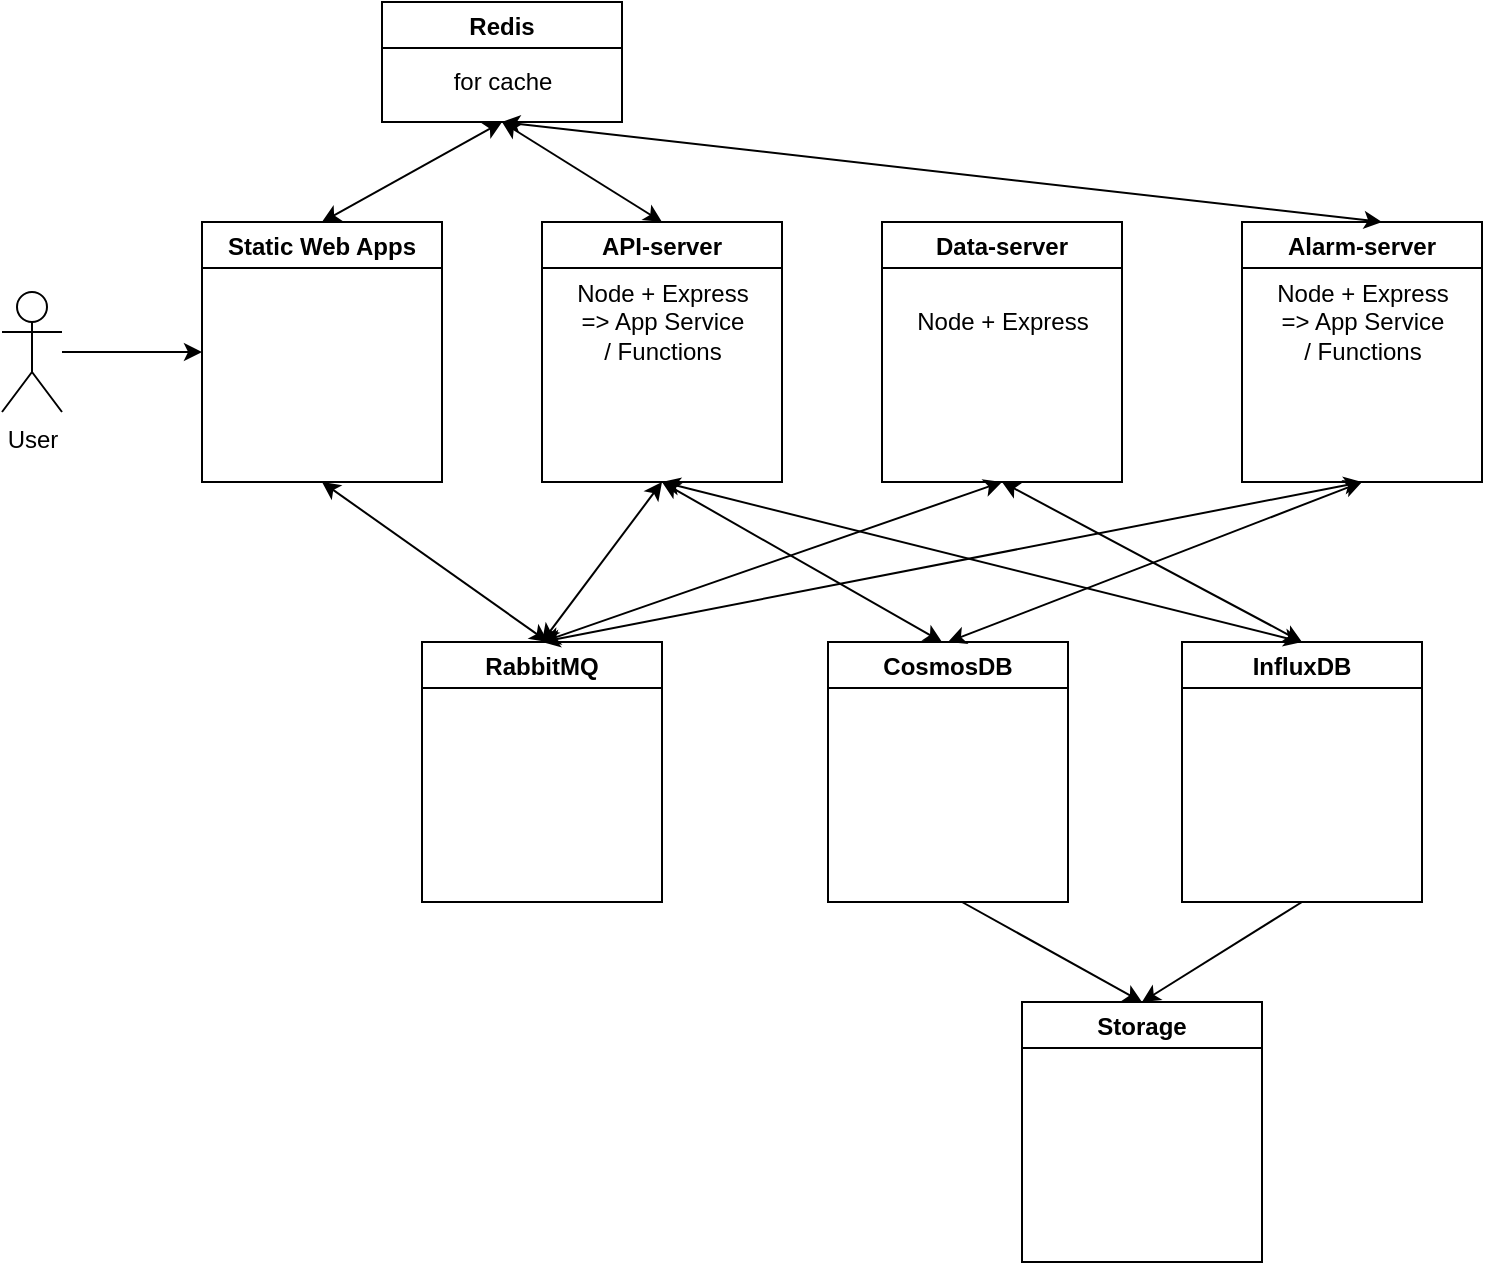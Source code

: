 <mxfile version="14.9.3" type="github">
  <diagram id="OFISlrnKLpWPtDzpPDcQ" name="Page-1">
    <mxGraphModel dx="1422" dy="762" grid="1" gridSize="10" guides="1" tooltips="1" connect="1" arrows="1" fold="1" page="1" pageScale="1" pageWidth="827" pageHeight="1169" math="0" shadow="0">
      <root>
        <mxCell id="0" />
        <mxCell id="1" parent="0" />
        <mxCell id="wEHBRAMho83SRR6PWmGS-2" value="API-server" style="swimlane;" vertex="1" parent="1">
          <mxGeometry x="300" y="210" width="120" height="130" as="geometry" />
        </mxCell>
        <mxCell id="wEHBRAMho83SRR6PWmGS-3" value="Data-server" style="swimlane;" vertex="1" parent="1">
          <mxGeometry x="470" y="210" width="120" height="130" as="geometry" />
        </mxCell>
        <mxCell id="wEHBRAMho83SRR6PWmGS-4" value="Static Web Apps" style="swimlane;" vertex="1" parent="1">
          <mxGeometry x="130" y="210" width="120" height="130" as="geometry" />
        </mxCell>
        <mxCell id="wEHBRAMho83SRR6PWmGS-5" value="RabbitMQ" style="swimlane;" vertex="1" parent="1">
          <mxGeometry x="240" y="420" width="120" height="130" as="geometry" />
        </mxCell>
        <mxCell id="wEHBRAMho83SRR6PWmGS-6" value="CosmosDB" style="swimlane;" vertex="1" parent="1">
          <mxGeometry x="443" y="420" width="120" height="130" as="geometry" />
        </mxCell>
        <mxCell id="wEHBRAMho83SRR6PWmGS-7" value="InfluxDB" style="swimlane;" vertex="1" parent="1">
          <mxGeometry x="620" y="420" width="120" height="130" as="geometry" />
        </mxCell>
        <mxCell id="wEHBRAMho83SRR6PWmGS-8" value="Alarm-server" style="swimlane;" vertex="1" parent="1">
          <mxGeometry x="650" y="210" width="120" height="130" as="geometry" />
        </mxCell>
        <mxCell id="wEHBRAMho83SRR6PWmGS-9" value="Node + Express&lt;br&gt;=&amp;gt; App Service&lt;br&gt;/ Functions" style="text;html=1;align=center;verticalAlign=middle;resizable=0;points=[];autosize=1;strokeColor=none;" vertex="1" parent="1">
          <mxGeometry x="310" y="235" width="100" height="50" as="geometry" />
        </mxCell>
        <mxCell id="wEHBRAMho83SRR6PWmGS-10" value="Node + Express" style="text;html=1;align=center;verticalAlign=middle;resizable=0;points=[];autosize=1;strokeColor=none;" vertex="1" parent="1">
          <mxGeometry x="480" y="250" width="100" height="20" as="geometry" />
        </mxCell>
        <mxCell id="wEHBRAMho83SRR6PWmGS-11" value="Node + Express&lt;br&gt;=&amp;gt; App Service&lt;br&gt;/ Functions" style="text;html=1;align=center;verticalAlign=middle;resizable=0;points=[];autosize=1;strokeColor=none;" vertex="1" parent="1">
          <mxGeometry x="660" y="235" width="100" height="50" as="geometry" />
        </mxCell>
        <mxCell id="wEHBRAMho83SRR6PWmGS-12" value="" style="endArrow=classic;html=1;" edge="1" parent="1">
          <mxGeometry width="50" height="50" relative="1" as="geometry">
            <mxPoint x="510" y="550" as="sourcePoint" />
            <mxPoint x="600" y="600" as="targetPoint" />
          </mxGeometry>
        </mxCell>
        <mxCell id="wEHBRAMho83SRR6PWmGS-14" value="" style="endArrow=classic;html=1;exitX=0.5;exitY=1;exitDx=0;exitDy=0;startArrow=none;entryX=0.5;entryY=0;entryDx=0;entryDy=0;" edge="1" parent="1" source="wEHBRAMho83SRR6PWmGS-7" target="wEHBRAMho83SRR6PWmGS-1">
          <mxGeometry width="50" height="50" relative="1" as="geometry">
            <mxPoint x="610" y="550" as="sourcePoint" />
            <mxPoint x="600" y="630" as="targetPoint" />
          </mxGeometry>
        </mxCell>
        <mxCell id="wEHBRAMho83SRR6PWmGS-15" value="" style="endArrow=classic;startArrow=classic;html=1;entryX=0.5;entryY=1;entryDx=0;entryDy=0;exitX=0.5;exitY=0;exitDx=0;exitDy=0;" edge="1" parent="1" source="wEHBRAMho83SRR6PWmGS-7" target="wEHBRAMho83SRR6PWmGS-3">
          <mxGeometry width="50" height="50" relative="1" as="geometry">
            <mxPoint x="610" y="550" as="sourcePoint" />
            <mxPoint x="660" y="500" as="targetPoint" />
          </mxGeometry>
        </mxCell>
        <mxCell id="wEHBRAMho83SRR6PWmGS-17" value="" style="endArrow=classic;startArrow=classic;html=1;entryX=0.5;entryY=1;entryDx=0;entryDy=0;" edge="1" parent="1" target="wEHBRAMho83SRR6PWmGS-2">
          <mxGeometry width="50" height="50" relative="1" as="geometry">
            <mxPoint x="500" y="420" as="sourcePoint" />
            <mxPoint x="660" y="500" as="targetPoint" />
          </mxGeometry>
        </mxCell>
        <mxCell id="wEHBRAMho83SRR6PWmGS-18" value="" style="endArrow=classic;startArrow=classic;html=1;exitX=0.5;exitY=0;exitDx=0;exitDy=0;" edge="1" parent="1" source="wEHBRAMho83SRR6PWmGS-4">
          <mxGeometry width="50" height="50" relative="1" as="geometry">
            <mxPoint x="250" y="280" as="sourcePoint" />
            <mxPoint x="280" y="160" as="targetPoint" />
          </mxGeometry>
        </mxCell>
        <mxCell id="wEHBRAMho83SRR6PWmGS-19" value="" style="endArrow=classic;startArrow=classic;html=1;entryX=0.5;entryY=1;entryDx=0;entryDy=0;" edge="1" parent="1" target="wEHBRAMho83SRR6PWmGS-4">
          <mxGeometry width="50" height="50" relative="1" as="geometry">
            <mxPoint x="303" y="420" as="sourcePoint" />
            <mxPoint x="660" y="500" as="targetPoint" />
          </mxGeometry>
        </mxCell>
        <mxCell id="wEHBRAMho83SRR6PWmGS-21" value="User" style="shape=umlActor;verticalLabelPosition=bottom;verticalAlign=top;html=1;outlineConnect=0;" vertex="1" parent="1">
          <mxGeometry x="30" y="245" width="30" height="60" as="geometry" />
        </mxCell>
        <mxCell id="wEHBRAMho83SRR6PWmGS-22" value="" style="endArrow=classic;html=1;entryX=0;entryY=0.5;entryDx=0;entryDy=0;" edge="1" parent="1" source="wEHBRAMho83SRR6PWmGS-21" target="wEHBRAMho83SRR6PWmGS-4">
          <mxGeometry width="50" height="50" relative="1" as="geometry">
            <mxPoint x="60" y="270" as="sourcePoint" />
            <mxPoint x="660" y="500" as="targetPoint" />
          </mxGeometry>
        </mxCell>
        <mxCell id="wEHBRAMho83SRR6PWmGS-25" value="" style="endArrow=classic;startArrow=classic;html=1;exitX=0.5;exitY=0;exitDx=0;exitDy=0;entryX=0.5;entryY=1;entryDx=0;entryDy=0;" edge="1" parent="1" source="wEHBRAMho83SRR6PWmGS-5" target="wEHBRAMho83SRR6PWmGS-2">
          <mxGeometry width="50" height="50" relative="1" as="geometry">
            <mxPoint x="301.96" y="427.01" as="sourcePoint" />
            <mxPoint x="200" y="350" as="targetPoint" />
          </mxGeometry>
        </mxCell>
        <mxCell id="wEHBRAMho83SRR6PWmGS-26" value="" style="endArrow=classic;startArrow=classic;html=1;exitX=0.5;exitY=0;exitDx=0;exitDy=0;" edge="1" parent="1" source="wEHBRAMho83SRR6PWmGS-7">
          <mxGeometry width="50" height="50" relative="1" as="geometry">
            <mxPoint x="530" y="430" as="sourcePoint" />
            <mxPoint x="360" y="340" as="targetPoint" />
          </mxGeometry>
        </mxCell>
        <mxCell id="wEHBRAMho83SRR6PWmGS-27" value="" style="endArrow=classic;startArrow=classic;html=1;exitX=0.5;exitY=0;exitDx=0;exitDy=0;entryX=0.5;entryY=1;entryDx=0;entryDy=0;" edge="1" parent="1" source="wEHBRAMho83SRR6PWmGS-5" target="wEHBRAMho83SRR6PWmGS-3">
          <mxGeometry width="50" height="50" relative="1" as="geometry">
            <mxPoint x="310" y="430" as="sourcePoint" />
            <mxPoint x="370" y="350" as="targetPoint" />
          </mxGeometry>
        </mxCell>
        <mxCell id="wEHBRAMho83SRR6PWmGS-1" value="Storage" style="swimlane;" vertex="1" parent="1">
          <mxGeometry x="540" y="600" width="120" height="130" as="geometry" />
        </mxCell>
        <mxCell id="wEHBRAMho83SRR6PWmGS-29" value="" style="endArrow=classic;startArrow=classic;html=1;entryX=0.5;entryY=1;entryDx=0;entryDy=0;exitX=0.5;exitY=0;exitDx=0;exitDy=0;" edge="1" parent="1" source="wEHBRAMho83SRR6PWmGS-5" target="wEHBRAMho83SRR6PWmGS-8">
          <mxGeometry width="50" height="50" relative="1" as="geometry">
            <mxPoint x="690" y="430" as="sourcePoint" />
            <mxPoint x="540" y="350" as="targetPoint" />
          </mxGeometry>
        </mxCell>
        <mxCell id="wEHBRAMho83SRR6PWmGS-30" value="" style="endArrow=classic;startArrow=classic;html=1;exitX=0.5;exitY=0;exitDx=0;exitDy=0;" edge="1" parent="1" source="wEHBRAMho83SRR6PWmGS-6">
          <mxGeometry width="50" height="50" relative="1" as="geometry">
            <mxPoint x="520" y="420" as="sourcePoint" />
            <mxPoint x="710" y="340" as="targetPoint" />
          </mxGeometry>
        </mxCell>
        <mxCell id="wEHBRAMho83SRR6PWmGS-31" value="Redis" style="swimlane;" vertex="1" parent="1">
          <mxGeometry x="220" y="100" width="120" height="60" as="geometry" />
        </mxCell>
        <mxCell id="wEHBRAMho83SRR6PWmGS-32" value="" style="endArrow=classic;startArrow=classic;html=1;exitX=0.5;exitY=0;exitDx=0;exitDy=0;" edge="1" parent="1" source="wEHBRAMho83SRR6PWmGS-2">
          <mxGeometry width="50" height="50" relative="1" as="geometry">
            <mxPoint x="200" y="220" as="sourcePoint" />
            <mxPoint x="280" y="160" as="targetPoint" />
          </mxGeometry>
        </mxCell>
        <mxCell id="wEHBRAMho83SRR6PWmGS-33" value="" style="endArrow=classic;startArrow=classic;html=1;" edge="1" parent="1">
          <mxGeometry width="50" height="50" relative="1" as="geometry">
            <mxPoint x="720" y="210" as="sourcePoint" />
            <mxPoint x="280" y="160" as="targetPoint" />
          </mxGeometry>
        </mxCell>
        <mxCell id="wEHBRAMho83SRR6PWmGS-34" value="for cache" style="text;html=1;align=center;verticalAlign=middle;resizable=0;points=[];autosize=1;strokeColor=none;" vertex="1" parent="1">
          <mxGeometry x="250" y="130" width="60" height="20" as="geometry" />
        </mxCell>
      </root>
    </mxGraphModel>
  </diagram>
</mxfile>
